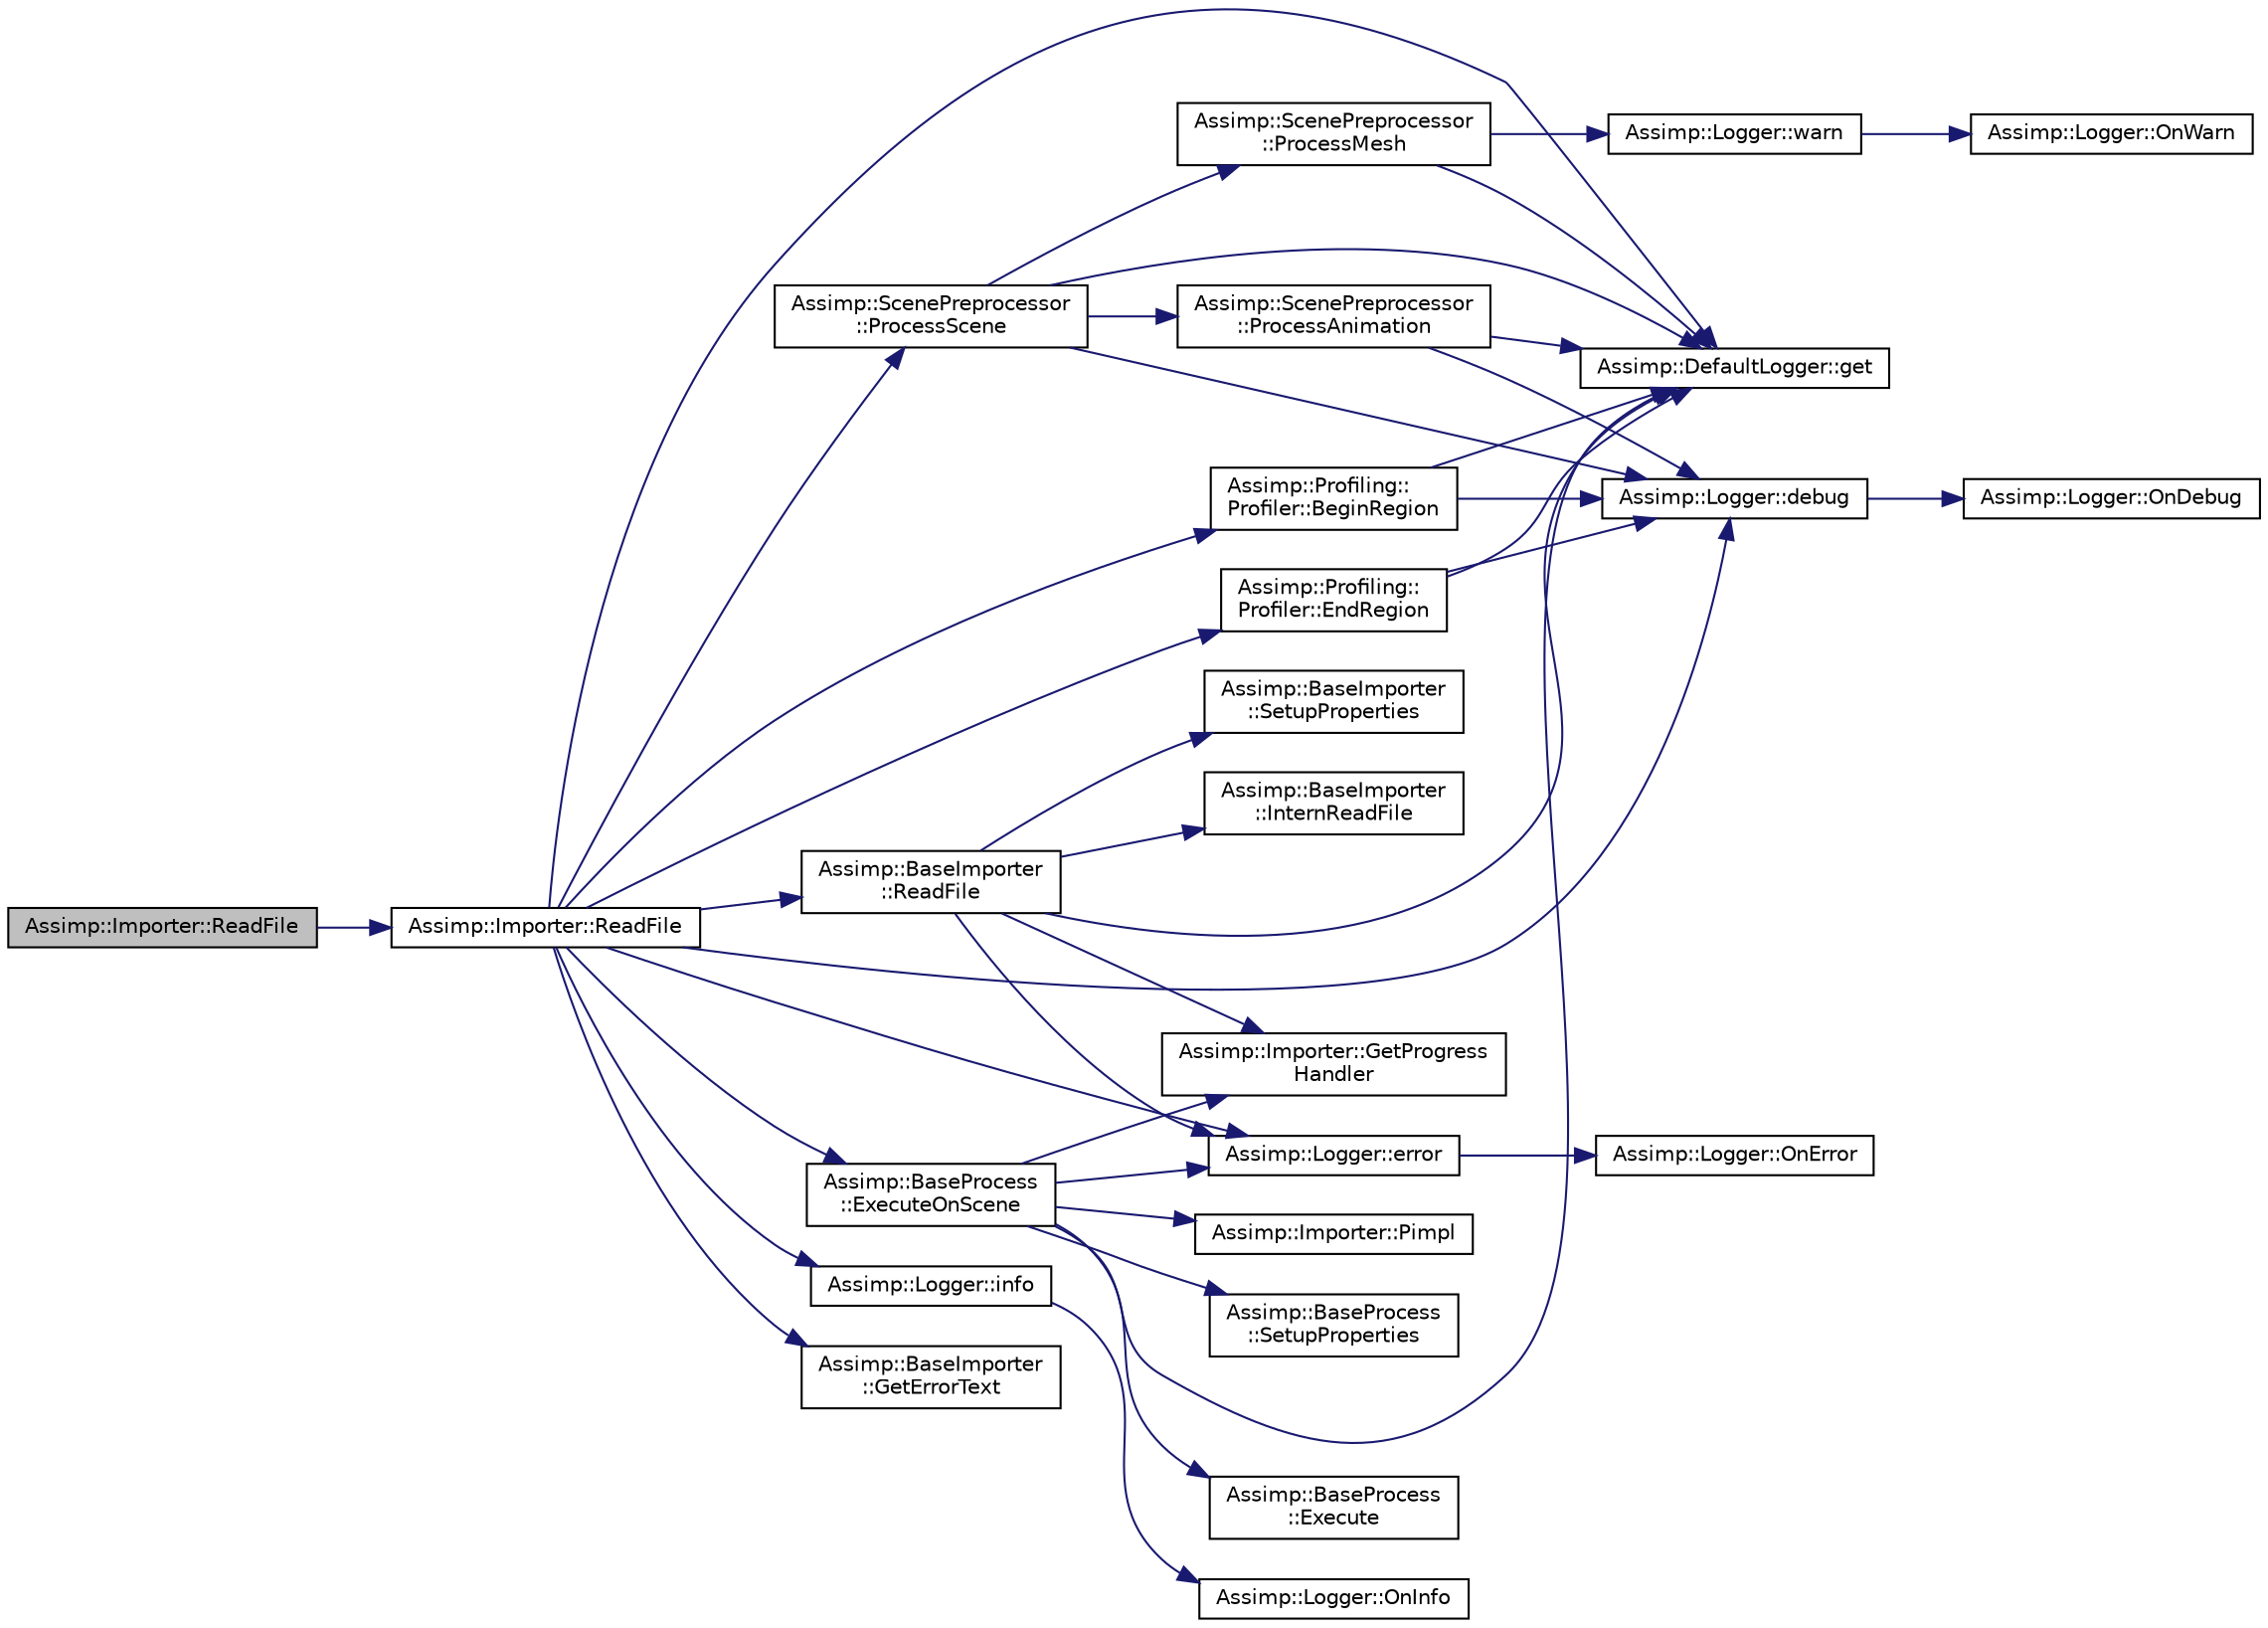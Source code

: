 digraph "Assimp::Importer::ReadFile"
{
  edge [fontname="Helvetica",fontsize="10",labelfontname="Helvetica",labelfontsize="10"];
  node [fontname="Helvetica",fontsize="10",shape=record];
  rankdir="LR";
  Node1 [label="Assimp::Importer::ReadFile",height=0.2,width=0.4,color="black", fillcolor="grey75", style="filled", fontcolor="black"];
  Node1 -> Node2 [color="midnightblue",fontsize="10",style="solid",fontname="Helvetica"];
  Node2 [label="Assimp::Importer::ReadFile",height=0.2,width=0.4,color="black", fillcolor="white", style="filled",URL="$class_assimp_1_1_importer.html#afa338a135a56956bd5deb7d238498dde"];
  Node2 -> Node3 [color="midnightblue",fontsize="10",style="solid",fontname="Helvetica"];
  Node3 [label="Assimp::DefaultLogger::get",height=0.2,width=0.4,color="black", fillcolor="white", style="filled",URL="$class_assimp_1_1_default_logger.html#a093cac26b06553ac774f84769cb0d691",tooltip="Getter for singleton instance. "];
  Node2 -> Node4 [color="midnightblue",fontsize="10",style="solid",fontname="Helvetica"];
  Node4 [label="Assimp::Logger::debug",height=0.2,width=0.4,color="black", fillcolor="white", style="filled",URL="$class_assimp_1_1_logger.html#a3b10454ab4c0949f251062376d9c4161",tooltip="Writes a debug message. "];
  Node4 -> Node5 [color="midnightblue",fontsize="10",style="solid",fontname="Helvetica"];
  Node5 [label="Assimp::Logger::OnDebug",height=0.2,width=0.4,color="black", fillcolor="white", style="filled",URL="$class_assimp_1_1_logger.html#aded6996d20f14204877097b88bd5eac6",tooltip="Called as a request to write a specific debug message. "];
  Node2 -> Node6 [color="midnightblue",fontsize="10",style="solid",fontname="Helvetica"];
  Node6 [label="Assimp::Logger::error",height=0.2,width=0.4,color="black", fillcolor="white", style="filled",URL="$class_assimp_1_1_logger.html#aa8b7c3f56dc4cecfdacc8bb36ba3fac1",tooltip="Writes an error message. "];
  Node6 -> Node7 [color="midnightblue",fontsize="10",style="solid",fontname="Helvetica"];
  Node7 [label="Assimp::Logger::OnError",height=0.2,width=0.4,color="black", fillcolor="white", style="filled",URL="$class_assimp_1_1_logger.html#ae2ea0790aba6125b90af0f2768b0759d",tooltip="Called as a request to write a specific error message. "];
  Node2 -> Node8 [color="midnightblue",fontsize="10",style="solid",fontname="Helvetica"];
  Node8 [label="Assimp::Profiling::\lProfiler::BeginRegion",height=0.2,width=0.4,color="black", fillcolor="white", style="filled",URL="$class_assimp_1_1_profiling_1_1_profiler.html#a45e182494822c3c276f0508c23405d94"];
  Node8 -> Node3 [color="midnightblue",fontsize="10",style="solid",fontname="Helvetica"];
  Node8 -> Node4 [color="midnightblue",fontsize="10",style="solid",fontname="Helvetica"];
  Node2 -> Node9 [color="midnightblue",fontsize="10",style="solid",fontname="Helvetica"];
  Node9 [label="Assimp::Logger::info",height=0.2,width=0.4,color="black", fillcolor="white", style="filled",URL="$class_assimp_1_1_logger.html#a12b8a125083c47ac0bb6056f00761e52",tooltip="Writes a info message. "];
  Node9 -> Node10 [color="midnightblue",fontsize="10",style="solid",fontname="Helvetica"];
  Node10 [label="Assimp::Logger::OnInfo",height=0.2,width=0.4,color="black", fillcolor="white", style="filled",URL="$class_assimp_1_1_logger.html#aba81c4562ff8db83f06c6b62f2eb7983",tooltip="Called as a request to write a specific info message. "];
  Node2 -> Node11 [color="midnightblue",fontsize="10",style="solid",fontname="Helvetica"];
  Node11 [label="Assimp::BaseImporter\l::ReadFile",height=0.2,width=0.4,color="black", fillcolor="white", style="filled",URL="$class_assimp_1_1_base_importer.html#a5e9568561199cd13f2935ef01ee5280c"];
  Node11 -> Node12 [color="midnightblue",fontsize="10",style="solid",fontname="Helvetica"];
  Node12 [label="Assimp::Importer::GetProgress\lHandler",height=0.2,width=0.4,color="black", fillcolor="white", style="filled",URL="$class_assimp_1_1_importer.html#ad5ab2509d8e72d6a58c55e6173179552"];
  Node11 -> Node13 [color="midnightblue",fontsize="10",style="solid",fontname="Helvetica"];
  Node13 [label="Assimp::BaseImporter\l::SetupProperties",height=0.2,width=0.4,color="black", fillcolor="white", style="filled",URL="$class_assimp_1_1_base_importer.html#a2ecaa6b808b2b282cb6aa321970a2ad3"];
  Node11 -> Node14 [color="midnightblue",fontsize="10",style="solid",fontname="Helvetica"];
  Node14 [label="Assimp::BaseImporter\l::InternReadFile",height=0.2,width=0.4,color="black", fillcolor="white", style="filled",URL="$class_assimp_1_1_base_importer.html#ac67d9f5ceb26353d27d6be06cccad398"];
  Node11 -> Node3 [color="midnightblue",fontsize="10",style="solid",fontname="Helvetica"];
  Node11 -> Node6 [color="midnightblue",fontsize="10",style="solid",fontname="Helvetica"];
  Node2 -> Node15 [color="midnightblue",fontsize="10",style="solid",fontname="Helvetica"];
  Node15 [label="Assimp::Profiling::\lProfiler::EndRegion",height=0.2,width=0.4,color="black", fillcolor="white", style="filled",URL="$class_assimp_1_1_profiling_1_1_profiler.html#a67ae536cfdd0844c67486243707d93f5"];
  Node15 -> Node3 [color="midnightblue",fontsize="10",style="solid",fontname="Helvetica"];
  Node15 -> Node4 [color="midnightblue",fontsize="10",style="solid",fontname="Helvetica"];
  Node2 -> Node16 [color="midnightblue",fontsize="10",style="solid",fontname="Helvetica"];
  Node16 [label="Assimp::BaseProcess\l::ExecuteOnScene",height=0.2,width=0.4,color="black", fillcolor="white", style="filled",URL="$class_assimp_1_1_base_process.html#a21f3736d3f3a6df1b8edb5f2ab15c5ae"];
  Node16 -> Node17 [color="midnightblue",fontsize="10",style="solid",fontname="Helvetica"];
  Node17 [label="Assimp::Importer::Pimpl",height=0.2,width=0.4,color="black", fillcolor="white", style="filled",URL="$class_assimp_1_1_importer.html#ac112839f323a630f83395acb74746827"];
  Node16 -> Node12 [color="midnightblue",fontsize="10",style="solid",fontname="Helvetica"];
  Node16 -> Node18 [color="midnightblue",fontsize="10",style="solid",fontname="Helvetica"];
  Node18 [label="Assimp::BaseProcess\l::SetupProperties",height=0.2,width=0.4,color="black", fillcolor="white", style="filled",URL="$class_assimp_1_1_base_process.html#aae14d0a8c5918642d4a272b7b74b5d70"];
  Node16 -> Node19 [color="midnightblue",fontsize="10",style="solid",fontname="Helvetica"];
  Node19 [label="Assimp::BaseProcess\l::Execute",height=0.2,width=0.4,color="black", fillcolor="white", style="filled",URL="$class_assimp_1_1_base_process.html#ac2ec8dbb815e84a7af573fb3174279e7"];
  Node16 -> Node3 [color="midnightblue",fontsize="10",style="solid",fontname="Helvetica"];
  Node16 -> Node6 [color="midnightblue",fontsize="10",style="solid",fontname="Helvetica"];
  Node2 -> Node20 [color="midnightblue",fontsize="10",style="solid",fontname="Helvetica"];
  Node20 [label="Assimp::ScenePreprocessor\l::ProcessScene",height=0.2,width=0.4,color="black", fillcolor="white", style="filled",URL="$class_assimp_1_1_scene_preprocessor.html#a59ff27f974822fb5ed7b4c66a2649ffb"];
  Node20 -> Node21 [color="midnightblue",fontsize="10",style="solid",fontname="Helvetica"];
  Node21 [label="Assimp::ScenePreprocessor\l::ProcessMesh",height=0.2,width=0.4,color="black", fillcolor="white", style="filled",URL="$class_assimp_1_1_scene_preprocessor.html#abeccb6d0df888ee8721f95ed513a1676"];
  Node21 -> Node3 [color="midnightblue",fontsize="10",style="solid",fontname="Helvetica"];
  Node21 -> Node22 [color="midnightblue",fontsize="10",style="solid",fontname="Helvetica"];
  Node22 [label="Assimp::Logger::warn",height=0.2,width=0.4,color="black", fillcolor="white", style="filled",URL="$class_assimp_1_1_logger.html#a32bc5ee4b23df13551b83b925907f1b1",tooltip="Writes a warning message. "];
  Node22 -> Node23 [color="midnightblue",fontsize="10",style="solid",fontname="Helvetica"];
  Node23 [label="Assimp::Logger::OnWarn",height=0.2,width=0.4,color="black", fillcolor="white", style="filled",URL="$class_assimp_1_1_logger.html#ab8066978dd37992f711d75d49cf4607b",tooltip="Called as a request to write a specific warn message. "];
  Node20 -> Node24 [color="midnightblue",fontsize="10",style="solid",fontname="Helvetica"];
  Node24 [label="Assimp::ScenePreprocessor\l::ProcessAnimation",height=0.2,width=0.4,color="black", fillcolor="white", style="filled",URL="$class_assimp_1_1_scene_preprocessor.html#aae45d1d539fa3c34ea2cc443bd80e6a6"];
  Node24 -> Node3 [color="midnightblue",fontsize="10",style="solid",fontname="Helvetica"];
  Node24 -> Node4 [color="midnightblue",fontsize="10",style="solid",fontname="Helvetica"];
  Node20 -> Node3 [color="midnightblue",fontsize="10",style="solid",fontname="Helvetica"];
  Node20 -> Node4 [color="midnightblue",fontsize="10",style="solid",fontname="Helvetica"];
  Node2 -> Node25 [color="midnightblue",fontsize="10",style="solid",fontname="Helvetica"];
  Node25 [label="Assimp::BaseImporter\l::GetErrorText",height=0.2,width=0.4,color="black", fillcolor="white", style="filled",URL="$class_assimp_1_1_base_importer.html#a223f616a340ef2a56c12403f8758f0e7"];
}
